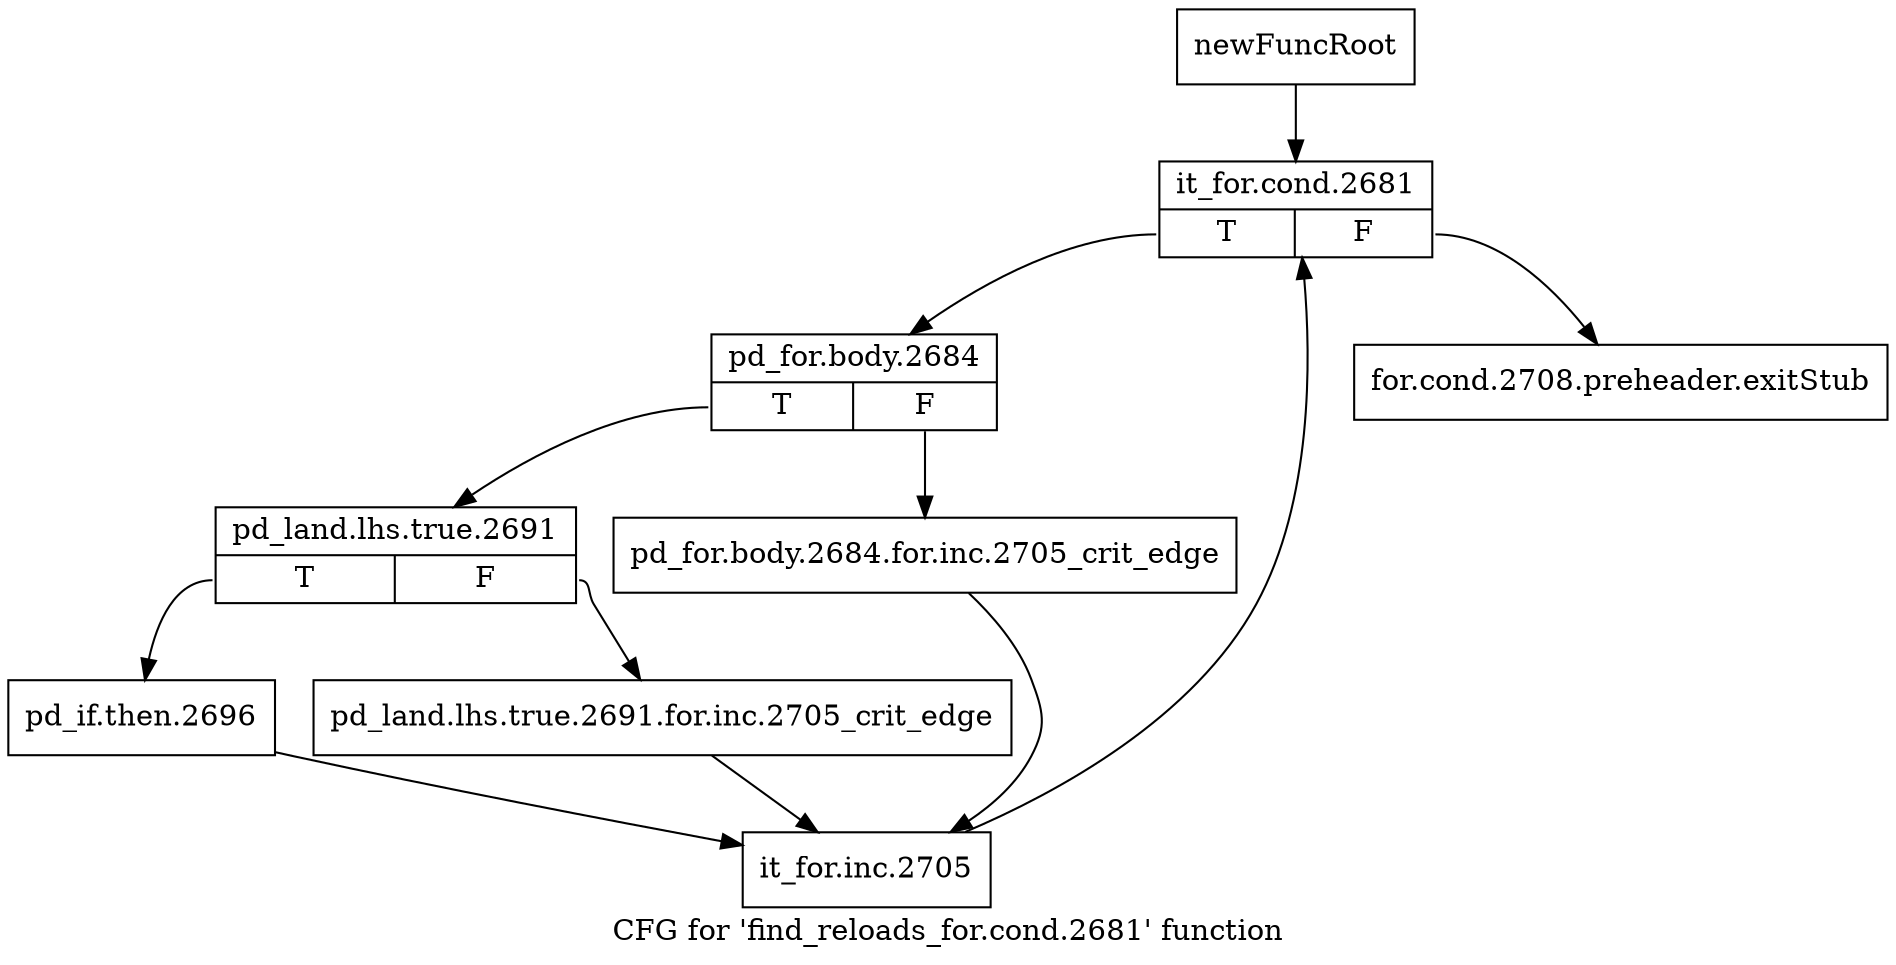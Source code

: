 digraph "CFG for 'find_reloads_for.cond.2681' function" {
	label="CFG for 'find_reloads_for.cond.2681' function";

	Node0xbc35a70 [shape=record,label="{newFuncRoot}"];
	Node0xbc35a70 -> Node0xbc35b10;
	Node0xbc35ac0 [shape=record,label="{for.cond.2708.preheader.exitStub}"];
	Node0xbc35b10 [shape=record,label="{it_for.cond.2681|{<s0>T|<s1>F}}"];
	Node0xbc35b10:s0 -> Node0xbc36dc0;
	Node0xbc35b10:s1 -> Node0xbc35ac0;
	Node0xbc36dc0 [shape=record,label="{pd_for.body.2684|{<s0>T|<s1>F}}"];
	Node0xbc36dc0:s0 -> Node0xbc36e60;
	Node0xbc36dc0:s1 -> Node0xbc36e10;
	Node0xbc36e10 [shape=record,label="{pd_for.body.2684.for.inc.2705_crit_edge}"];
	Node0xbc36e10 -> Node0xbc36f50;
	Node0xbc36e60 [shape=record,label="{pd_land.lhs.true.2691|{<s0>T|<s1>F}}"];
	Node0xbc36e60:s0 -> Node0xbc36f00;
	Node0xbc36e60:s1 -> Node0xbc36eb0;
	Node0xbc36eb0 [shape=record,label="{pd_land.lhs.true.2691.for.inc.2705_crit_edge}"];
	Node0xbc36eb0 -> Node0xbc36f50;
	Node0xbc36f00 [shape=record,label="{pd_if.then.2696}"];
	Node0xbc36f00 -> Node0xbc36f50;
	Node0xbc36f50 [shape=record,label="{it_for.inc.2705}"];
	Node0xbc36f50 -> Node0xbc35b10;
}
